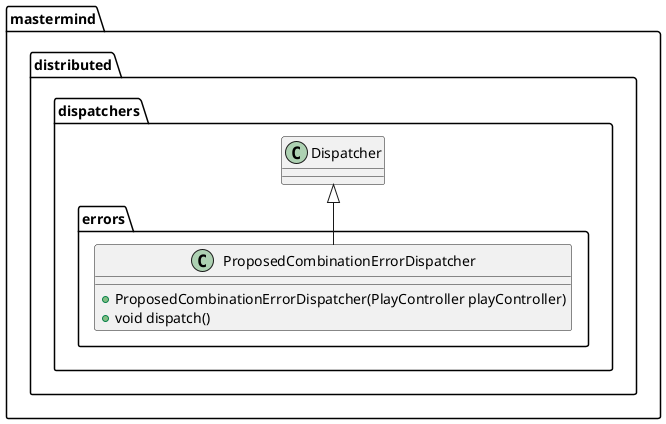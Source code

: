 @startuml
class mastermind.distributed.dispatchers.errors.ProposedCombinationErrorDispatcher [[java:jprieto.mastermind.distributed.dispatchers.errors.ProposedCombinationErrorDispatcher]] {
	+ProposedCombinationErrorDispatcher(PlayController playController)
	+void dispatch()
}
mastermind.distributed.dispatchers.Dispatcher <|-- mastermind.distributed.dispatchers.errors.ProposedCombinationErrorDispatcher
@enduml